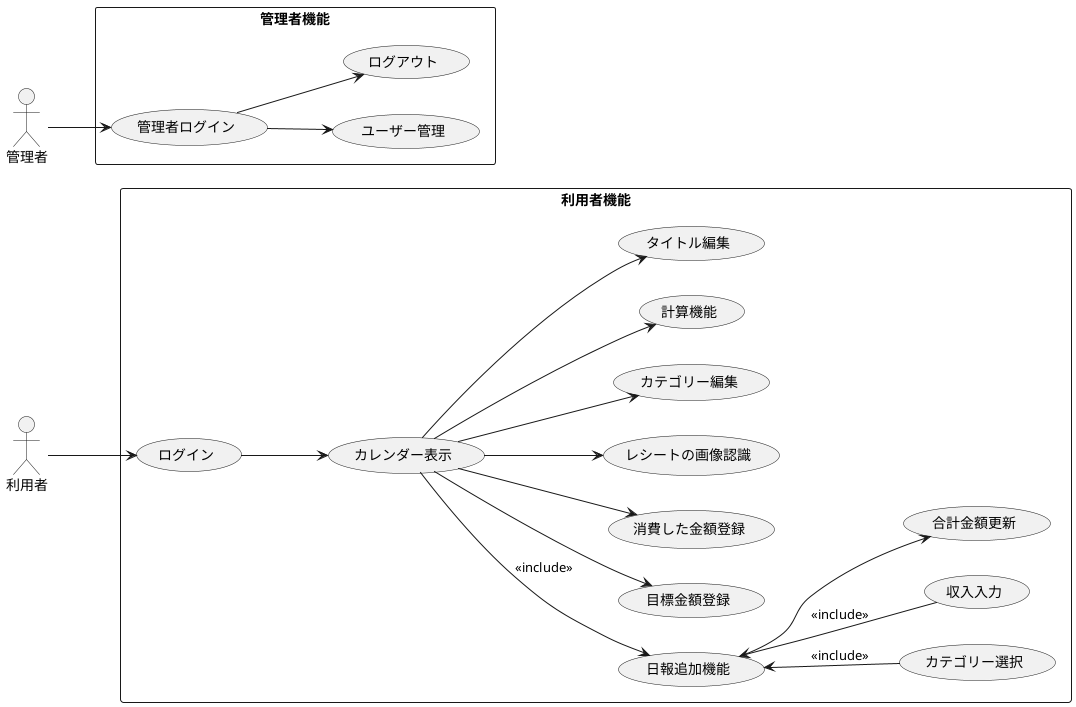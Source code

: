 @startuml
left to right direction
actor 利用者 as user
actor 管理者 as admin

rectangle 利用者機能 {
  usecase ログイン as login
  usecase カレンダー表示 as show_calendar
  usecase 日報作成 as create_report
  usecase カテゴリー選択 as select_category_input
  usecase 収入入力 as sup_input
  usecase 合計金額更新 as update_total
  usecase 目標金額登録 as set_goal
  usecase 消費した金額登録 as add_expense
  usecase レシートの画像認識 as image_recognition
  usecase カテゴリー編集 as manage_category
  usecase 計算機能 as calculations
  usecase タイトル編集 as edit_title
  usecase 日報追加機能 as create_report
  
  
  user --> login
  login --> show_calendar
  show_calendar --> set_goal
  show_calendar --> add_expense
  show_calendar --> image_recognition
  show_calendar --> manage_category
  show_calendar --> calculations
  show_calendar --> edit_title
  show_calendar --> create_report :<<include>>
  create_report <-- select_category_input :<<include>>
  create_report <-- sup_input :<<include>>
  create_report --> update_total
  
}



rectangle 管理者機能 {
  usecase 管理者ログイン as admin_login
  usecase ユーザー管理 as user_kan
  usecase ログアウト as account_logout

  admin --> admin_login
  admin_login --> user_kan
  admin_login --> account_logout
}


@enduml